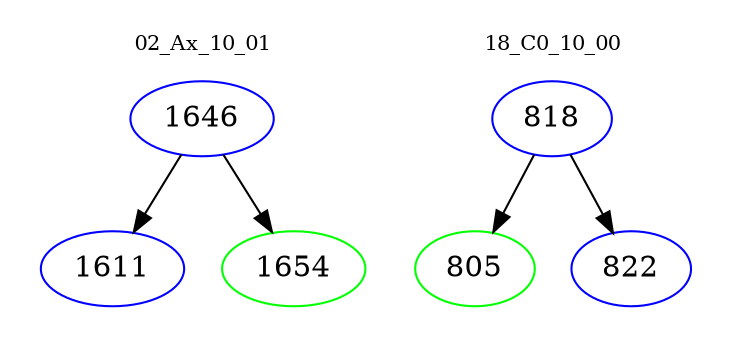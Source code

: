 digraph{
subgraph cluster_0 {
color = white
label = "02_Ax_10_01";
fontsize=10;
T0_1646 [label="1646", color="blue"]
T0_1646 -> T0_1611 [color="black"]
T0_1611 [label="1611", color="blue"]
T0_1646 -> T0_1654 [color="black"]
T0_1654 [label="1654", color="green"]
}
subgraph cluster_1 {
color = white
label = "18_C0_10_00";
fontsize=10;
T1_818 [label="818", color="blue"]
T1_818 -> T1_805 [color="black"]
T1_805 [label="805", color="green"]
T1_818 -> T1_822 [color="black"]
T1_822 [label="822", color="blue"]
}
}
